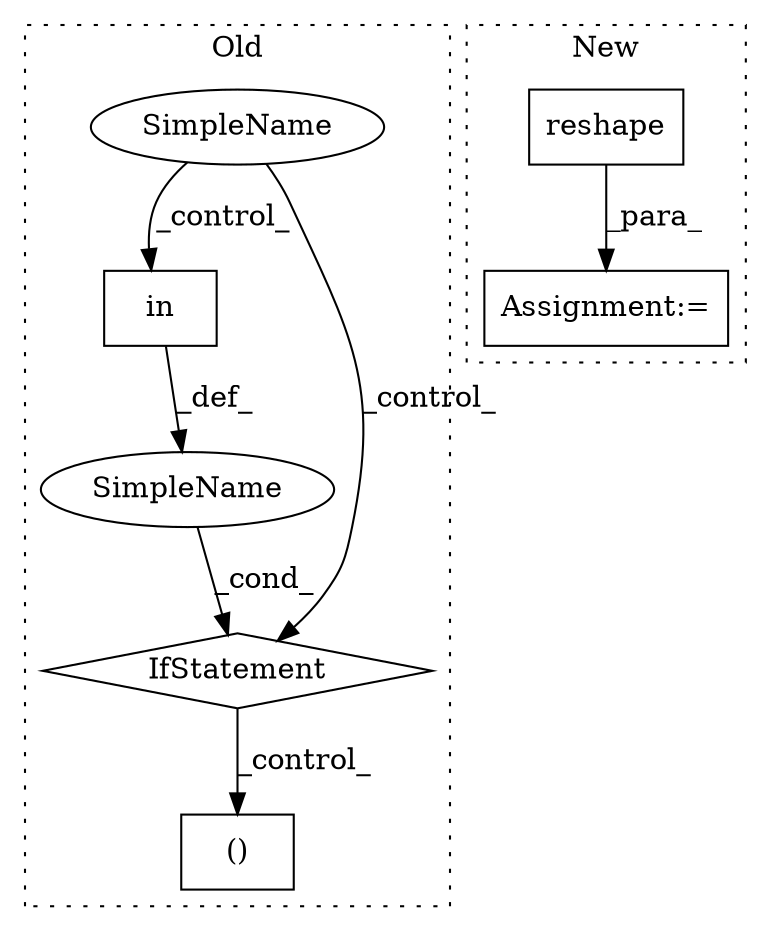 digraph G {
subgraph cluster0 {
1 [label="in" a="105" s="36576" l="30" shape="box"];
4 [label="()" a="106" s="37030" l="17" shape="box"];
5 [label="IfStatement" a="25" s="36567,36629" l="4,2" shape="diamond"];
6 [label="SimpleName" a="42" s="" l="" shape="ellipse"];
7 [label="SimpleName" a="42" s="" l="" shape="ellipse"];
label = "Old";
style="dotted";
}
subgraph cluster1 {
2 [label="reshape" a="32" s="36617,36637" l="8,1" shape="box"];
3 [label="Assignment:=" a="7" s="36613" l="1" shape="box"];
label = "New";
style="dotted";
}
1 -> 7 [label="_def_"];
2 -> 3 [label="_para_"];
5 -> 4 [label="_control_"];
6 -> 5 [label="_control_"];
6 -> 1 [label="_control_"];
7 -> 5 [label="_cond_"];
}